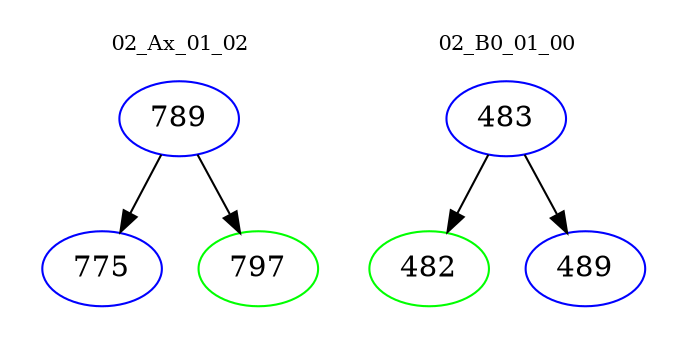 digraph{
subgraph cluster_0 {
color = white
label = "02_Ax_01_02";
fontsize=10;
T0_789 [label="789", color="blue"]
T0_789 -> T0_775 [color="black"]
T0_775 [label="775", color="blue"]
T0_789 -> T0_797 [color="black"]
T0_797 [label="797", color="green"]
}
subgraph cluster_1 {
color = white
label = "02_B0_01_00";
fontsize=10;
T1_483 [label="483", color="blue"]
T1_483 -> T1_482 [color="black"]
T1_482 [label="482", color="green"]
T1_483 -> T1_489 [color="black"]
T1_489 [label="489", color="blue"]
}
}
